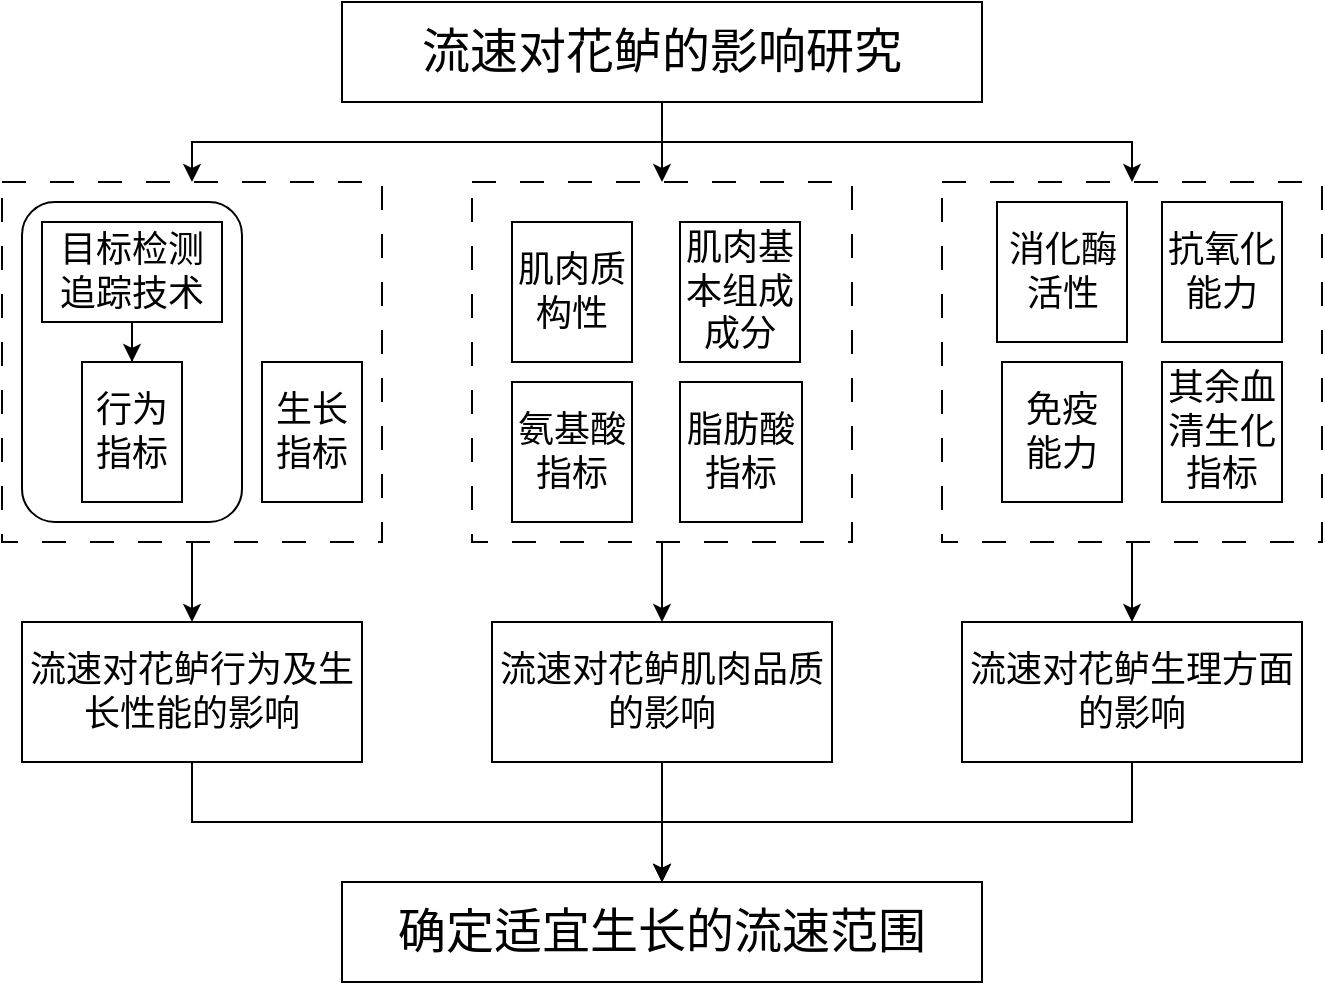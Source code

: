 <mxfile version="22.1.3" type="github">
  <diagram name="第 1 页" id="CtyJo2P3b-6Lu_mJbqTz">
    <mxGraphModel dx="1173" dy="631" grid="1" gridSize="10" guides="1" tooltips="1" connect="1" arrows="1" fold="1" page="1" pageScale="1" pageWidth="827" pageHeight="1169" math="0" shadow="0">
      <root>
        <mxCell id="0" />
        <mxCell id="1" parent="0" />
        <mxCell id="cEEFSIKz6-tTlmyAI1KE-26" style="edgeStyle=orthogonalEdgeStyle;rounded=0;orthogonalLoop=1;jettySize=auto;html=1;exitX=0.5;exitY=1;exitDx=0;exitDy=0;entryX=0.5;entryY=0;entryDx=0;entryDy=0;" parent="1" source="cEEFSIKz6-tTlmyAI1KE-1" target="cEEFSIKz6-tTlmyAI1KE-3" edge="1">
          <mxGeometry relative="1" as="geometry" />
        </mxCell>
        <mxCell id="cEEFSIKz6-tTlmyAI1KE-27" style="edgeStyle=orthogonalEdgeStyle;rounded=0;orthogonalLoop=1;jettySize=auto;html=1;exitX=0.5;exitY=1;exitDx=0;exitDy=0;entryX=0.5;entryY=0;entryDx=0;entryDy=0;" parent="1" source="cEEFSIKz6-tTlmyAI1KE-1" target="cEEFSIKz6-tTlmyAI1KE-11" edge="1">
          <mxGeometry relative="1" as="geometry" />
        </mxCell>
        <mxCell id="cEEFSIKz6-tTlmyAI1KE-28" style="edgeStyle=orthogonalEdgeStyle;rounded=0;orthogonalLoop=1;jettySize=auto;html=1;exitX=0.5;exitY=1;exitDx=0;exitDy=0;" parent="1" source="cEEFSIKz6-tTlmyAI1KE-1" target="cEEFSIKz6-tTlmyAI1KE-12" edge="1">
          <mxGeometry relative="1" as="geometry" />
        </mxCell>
        <mxCell id="cEEFSIKz6-tTlmyAI1KE-1" value="&lt;font style=&quot;font-size: 24px;&quot; face=&quot;宋体&quot;&gt;流速对花鲈的影响研究&lt;/font&gt;" style="rounded=0;whiteSpace=wrap;html=1;" parent="1" vertex="1">
          <mxGeometry x="245" y="40" width="320" height="50" as="geometry" />
        </mxCell>
        <mxCell id="cEEFSIKz6-tTlmyAI1KE-29" style="edgeStyle=orthogonalEdgeStyle;rounded=0;orthogonalLoop=1;jettySize=auto;html=1;exitX=0.5;exitY=1;exitDx=0;exitDy=0;entryX=0.5;entryY=0;entryDx=0;entryDy=0;" parent="1" source="cEEFSIKz6-tTlmyAI1KE-3" target="cEEFSIKz6-tTlmyAI1KE-23" edge="1">
          <mxGeometry relative="1" as="geometry" />
        </mxCell>
        <mxCell id="cEEFSIKz6-tTlmyAI1KE-3" value="" style="rounded=0;whiteSpace=wrap;html=1;fillColor=none;dashed=1;dashPattern=12 12;" parent="1" vertex="1">
          <mxGeometry x="75" y="130" width="190" height="180" as="geometry" />
        </mxCell>
        <mxCell id="cEEFSIKz6-tTlmyAI1KE-8" value="" style="edgeStyle=orthogonalEdgeStyle;rounded=0;orthogonalLoop=1;jettySize=auto;html=1;" parent="1" source="cEEFSIKz6-tTlmyAI1KE-4" target="cEEFSIKz6-tTlmyAI1KE-6" edge="1">
          <mxGeometry relative="1" as="geometry" />
        </mxCell>
        <mxCell id="cEEFSIKz6-tTlmyAI1KE-4" value="&lt;font style=&quot;font-size: 18px;&quot; face=&quot;宋体&quot;&gt;目标检测追踪技术&lt;/font&gt;" style="rounded=0;whiteSpace=wrap;html=1;" parent="1" vertex="1">
          <mxGeometry x="95" y="150" width="90" height="50" as="geometry" />
        </mxCell>
        <mxCell id="cEEFSIKz6-tTlmyAI1KE-5" value="&lt;font face=&quot;宋体&quot; style=&quot;font-size: 18px;&quot;&gt;生长指标&lt;/font&gt;" style="rounded=0;whiteSpace=wrap;html=1;" parent="1" vertex="1">
          <mxGeometry x="205" y="220" width="50" height="70" as="geometry" />
        </mxCell>
        <mxCell id="cEEFSIKz6-tTlmyAI1KE-6" value="&lt;font face=&quot;宋体&quot; style=&quot;font-size: 18px;&quot;&gt;行为指标&lt;/font&gt;" style="rounded=0;whiteSpace=wrap;html=1;" parent="1" vertex="1">
          <mxGeometry x="115" y="220" width="50" height="70" as="geometry" />
        </mxCell>
        <mxCell id="cEEFSIKz6-tTlmyAI1KE-9" value="" style="rounded=1;whiteSpace=wrap;html=1;fillColor=none;" parent="1" vertex="1">
          <mxGeometry x="85" y="140" width="110" height="160" as="geometry" />
        </mxCell>
        <mxCell id="cEEFSIKz6-tTlmyAI1KE-30" value="" style="edgeStyle=orthogonalEdgeStyle;rounded=0;orthogonalLoop=1;jettySize=auto;html=1;" parent="1" source="cEEFSIKz6-tTlmyAI1KE-11" target="cEEFSIKz6-tTlmyAI1KE-24" edge="1">
          <mxGeometry relative="1" as="geometry" />
        </mxCell>
        <mxCell id="cEEFSIKz6-tTlmyAI1KE-11" value="" style="rounded=0;whiteSpace=wrap;html=1;fillColor=none;dashed=1;dashPattern=12 12;" parent="1" vertex="1">
          <mxGeometry x="310" y="130" width="190" height="180" as="geometry" />
        </mxCell>
        <mxCell id="cEEFSIKz6-tTlmyAI1KE-31" value="" style="edgeStyle=orthogonalEdgeStyle;rounded=0;orthogonalLoop=1;jettySize=auto;html=1;" parent="1" source="cEEFSIKz6-tTlmyAI1KE-12" target="cEEFSIKz6-tTlmyAI1KE-25" edge="1">
          <mxGeometry relative="1" as="geometry" />
        </mxCell>
        <mxCell id="cEEFSIKz6-tTlmyAI1KE-12" value="" style="rounded=0;whiteSpace=wrap;html=1;fillColor=none;dashed=1;dashPattern=12 12;" parent="1" vertex="1">
          <mxGeometry x="545" y="130" width="190" height="180" as="geometry" />
        </mxCell>
        <mxCell id="cEEFSIKz6-tTlmyAI1KE-13" value="&lt;font face=&quot;宋体&quot; style=&quot;font-size: 18px;&quot;&gt;肌肉质构性&lt;/font&gt;" style="rounded=0;whiteSpace=wrap;html=1;" parent="1" vertex="1">
          <mxGeometry x="330" y="150" width="60" height="70" as="geometry" />
        </mxCell>
        <mxCell id="cEEFSIKz6-tTlmyAI1KE-14" value="&lt;font face=&quot;宋体&quot; style=&quot;font-size: 18px;&quot;&gt;肌肉基本组成成分&lt;/font&gt;" style="rounded=0;whiteSpace=wrap;html=1;" parent="1" vertex="1">
          <mxGeometry x="414" y="150" width="60" height="70" as="geometry" />
        </mxCell>
        <mxCell id="cEEFSIKz6-tTlmyAI1KE-15" value="&lt;font face=&quot;宋体&quot; style=&quot;font-size: 18px;&quot;&gt;氨基酸指标&lt;/font&gt;" style="rounded=0;whiteSpace=wrap;html=1;" parent="1" vertex="1">
          <mxGeometry x="330" y="230" width="60" height="70" as="geometry" />
        </mxCell>
        <mxCell id="cEEFSIKz6-tTlmyAI1KE-16" value="&lt;font face=&quot;宋体&quot; style=&quot;font-size: 18px;&quot;&gt;脂肪酸指标&lt;/font&gt;" style="rounded=0;whiteSpace=wrap;html=1;" parent="1" vertex="1">
          <mxGeometry x="414" y="230" width="61" height="70" as="geometry" />
        </mxCell>
        <mxCell id="cEEFSIKz6-tTlmyAI1KE-17" value="&lt;font face=&quot;宋体&quot; style=&quot;font-size: 18px;&quot;&gt;消化酶活性&lt;/font&gt;" style="rounded=0;whiteSpace=wrap;html=1;" parent="1" vertex="1">
          <mxGeometry x="572.5" y="140" width="65" height="70" as="geometry" />
        </mxCell>
        <mxCell id="cEEFSIKz6-tTlmyAI1KE-18" value="&lt;font face=&quot;宋体&quot; style=&quot;font-size: 18px;&quot;&gt;抗氧化能力&lt;/font&gt;" style="rounded=0;whiteSpace=wrap;html=1;" parent="1" vertex="1">
          <mxGeometry x="655" y="140" width="60" height="70" as="geometry" />
        </mxCell>
        <mxCell id="cEEFSIKz6-tTlmyAI1KE-19" value="&lt;font face=&quot;宋体&quot; style=&quot;font-size: 18px;&quot;&gt;免疫&lt;br&gt;能力&lt;/font&gt;" style="rounded=0;whiteSpace=wrap;html=1;" parent="1" vertex="1">
          <mxGeometry x="575" y="220" width="60" height="70" as="geometry" />
        </mxCell>
        <mxCell id="cEEFSIKz6-tTlmyAI1KE-21" value="&lt;font face=&quot;宋体&quot; style=&quot;font-size: 18px;&quot;&gt;其余血清生化指标&lt;/font&gt;" style="rounded=0;whiteSpace=wrap;html=1;" parent="1" vertex="1">
          <mxGeometry x="655" y="220" width="60" height="70" as="geometry" />
        </mxCell>
        <mxCell id="cEEFSIKz6-tTlmyAI1KE-34" style="edgeStyle=orthogonalEdgeStyle;rounded=0;orthogonalLoop=1;jettySize=auto;html=1;" parent="1" source="cEEFSIKz6-tTlmyAI1KE-23" target="cEEFSIKz6-tTlmyAI1KE-33" edge="1">
          <mxGeometry relative="1" as="geometry" />
        </mxCell>
        <mxCell id="cEEFSIKz6-tTlmyAI1KE-23" value="&lt;font style=&quot;font-size: 18px;&quot; face=&quot;宋体&quot;&gt;流速对花鲈行为及生长性能的影响&lt;/font&gt;" style="rounded=0;whiteSpace=wrap;html=1;" parent="1" vertex="1">
          <mxGeometry x="85" y="350" width="170" height="70" as="geometry" />
        </mxCell>
        <mxCell id="cEEFSIKz6-tTlmyAI1KE-37" style="edgeStyle=orthogonalEdgeStyle;rounded=0;orthogonalLoop=1;jettySize=auto;html=1;entryX=0.5;entryY=0;entryDx=0;entryDy=0;" parent="1" source="cEEFSIKz6-tTlmyAI1KE-24" target="cEEFSIKz6-tTlmyAI1KE-33" edge="1">
          <mxGeometry relative="1" as="geometry" />
        </mxCell>
        <mxCell id="cEEFSIKz6-tTlmyAI1KE-24" value="&lt;font style=&quot;font-size: 18px;&quot; face=&quot;宋体&quot;&gt;流速对花鲈肌肉品质的影响&lt;/font&gt;" style="rounded=0;whiteSpace=wrap;html=1;" parent="1" vertex="1">
          <mxGeometry x="320" y="350" width="170" height="70" as="geometry" />
        </mxCell>
        <mxCell id="cEEFSIKz6-tTlmyAI1KE-38" style="edgeStyle=orthogonalEdgeStyle;rounded=0;orthogonalLoop=1;jettySize=auto;html=1;entryX=0.5;entryY=0;entryDx=0;entryDy=0;" parent="1" source="cEEFSIKz6-tTlmyAI1KE-25" target="cEEFSIKz6-tTlmyAI1KE-33" edge="1">
          <mxGeometry relative="1" as="geometry" />
        </mxCell>
        <mxCell id="cEEFSIKz6-tTlmyAI1KE-25" value="&lt;font style=&quot;font-size: 18px;&quot; face=&quot;宋体&quot;&gt;流速对花鲈生理方面的影响&lt;/font&gt;" style="rounded=0;whiteSpace=wrap;html=1;" parent="1" vertex="1">
          <mxGeometry x="555" y="350" width="170" height="70" as="geometry" />
        </mxCell>
        <mxCell id="cEEFSIKz6-tTlmyAI1KE-33" value="&lt;font style=&quot;font-size: 24px;&quot; face=&quot;宋体&quot;&gt;确定适宜生长的流速范围&lt;/font&gt;" style="rounded=0;whiteSpace=wrap;html=1;" parent="1" vertex="1">
          <mxGeometry x="245" y="480" width="320" height="50" as="geometry" />
        </mxCell>
      </root>
    </mxGraphModel>
  </diagram>
</mxfile>

